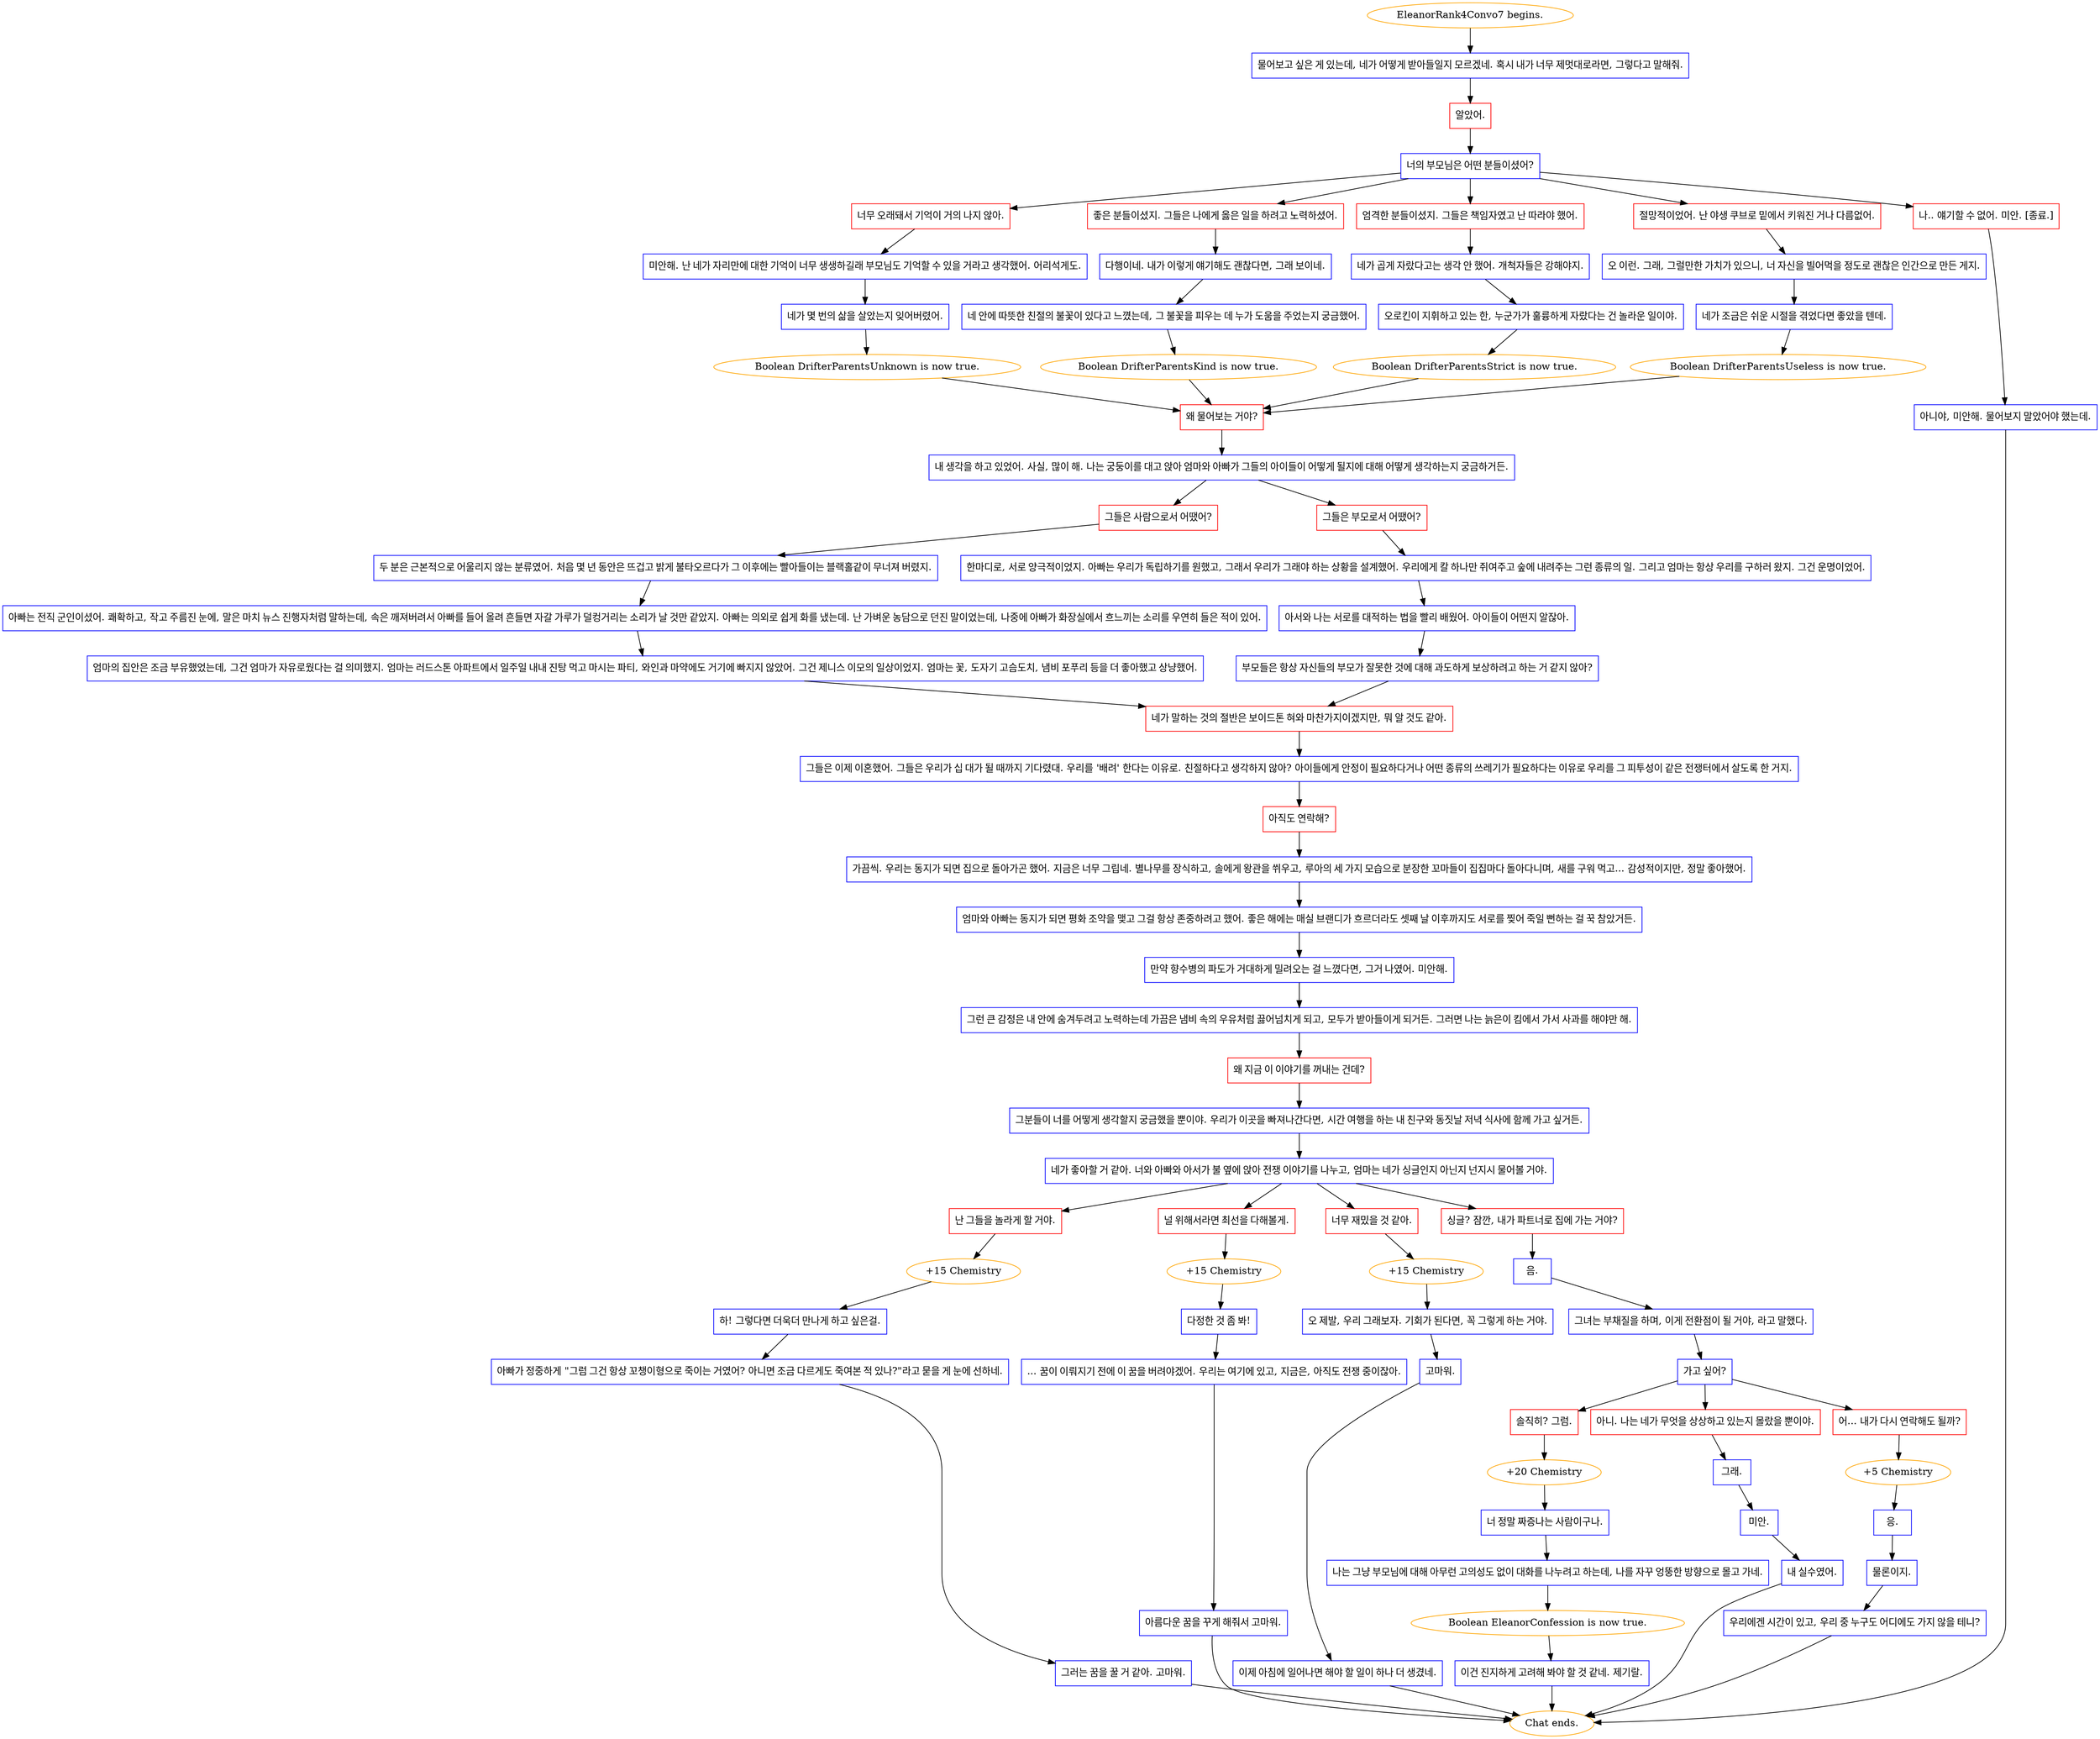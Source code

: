 digraph {
	"EleanorRank4Convo7 begins." [color=orange];
		"EleanorRank4Convo7 begins." -> j704288150;
	j704288150 [label="물어보고 싶은 게 있는데, 네가 어떻게 받아들일지 모르겠네. 혹시 내가 너무 제멋대로라면, 그렇다고 말해줘.",shape=box,color=blue];
		j704288150 -> j3537236531;
	j3537236531 [label="알았어.",shape=box,color=red];
		j3537236531 -> j3645406548;
	j3645406548 [label="너의 부모님은 어떤 분들이셨어?",shape=box,color=blue];
		j3645406548 -> j113465168;
		j3645406548 -> j2229424626;
		j3645406548 -> j927830426;
		j3645406548 -> j3695576717;
		j3645406548 -> j444575898;
	j113465168 [label="너무 오래돼서 기억이 거의 나지 않아.",shape=box,color=red];
		j113465168 -> j2250067747;
	j2229424626 [label="좋은 분들이셨지. 그들은 나에게 옳은 일을 하려고 노력하셨어.",shape=box,color=red];
		j2229424626 -> j3056823951;
	j927830426 [label="엄격한 분들이셨지. 그들은 책임자였고 난 따라야 했어.",shape=box,color=red];
		j927830426 -> j986042761;
	j3695576717 [label="절망적이었어. 난 야생 쿠브로 밑에서 키워진 거나 다름없어.",shape=box,color=red];
		j3695576717 -> j2103006770;
	j444575898 [label="나.. 얘기할 수 없어. 미안. [종료.]",shape=box,color=red];
		j444575898 -> j1981770774;
	j2250067747 [label="미안해. 난 네가 자리만에 대한 기억이 너무 생생하길래 부모님도 기억할 수 있을 거라고 생각했어. 어리석게도.",shape=box,color=blue];
		j2250067747 -> j346203438;
	j3056823951 [label="다행이네. 내가 이렇게 얘기해도 괜찮다면, 그래 보이네.",shape=box,color=blue];
		j3056823951 -> j3895399820;
	j986042761 [label="네가 곱게 자랐다고는 생각 안 했어. 개척자들은 강해야지.",shape=box,color=blue];
		j986042761 -> j2251699481;
	j2103006770 [label="오 이런. 그래, 그럴만한 가치가 있으니, 너 자신을 빌어먹을 정도로 괜찮은 인간으로 만든 게지.",shape=box,color=blue];
		j2103006770 -> j269803298;
	j1981770774 [label="아니야, 미안해. 물어보지 말았어야 했는데.",shape=box,color=blue];
		j1981770774 -> "Chat ends.";
	j346203438 [label="네가 몇 번의 삶을 살았는지 잊어버렸어.",shape=box,color=blue];
		j346203438 -> j238585208;
	j3895399820 [label="네 안에 따뜻한 친절의 불꽃이 있다고 느꼈는데, 그 불꽃을 피우는 데 누가 도움을 주었는지 궁금했어.",shape=box,color=blue];
		j3895399820 -> j4286275693;
	j2251699481 [label="오로킨이 지휘하고 있는 한, 누군가가 훌륭하게 자랐다는 건 놀라운 일이야.",shape=box,color=blue];
		j2251699481 -> j1304032333;
	j269803298 [label="네가 조금은 쉬운 시절을 겪었다면 좋았을 텐데.",shape=box,color=blue];
		j269803298 -> j1389558786;
	"Chat ends." [color=orange];
	j238585208 [label="Boolean DrifterParentsUnknown is now true.",color=orange];
		j238585208 -> j3593562934;
	j4286275693 [label="Boolean DrifterParentsKind is now true.",color=orange];
		j4286275693 -> j3593562934;
	j1304032333 [label="Boolean DrifterParentsStrict is now true.",color=orange];
		j1304032333 -> j3593562934;
	j1389558786 [label="Boolean DrifterParentsUseless is now true.",color=orange];
		j1389558786 -> j3593562934;
	j3593562934 [label="왜 물어보는 거야?",shape=box,color=red];
		j3593562934 -> j1726126294;
	j1726126294 [label="내 생각을 하고 있었어. 사실, 많이 해. 나는 궁둥이를 대고 앉아 엄마와 아빠가 그들의 아이들이 어떻게 될지에 대해 어떻게 생각하는지 궁금하거든.",shape=box,color=blue];
		j1726126294 -> j2879771793;
		j1726126294 -> j991234054;
	j2879771793 [label="그들은 사람으로서 어땠어?",shape=box,color=red];
		j2879771793 -> j1176218451;
	j991234054 [label="그들은 부모로서 어땠어?",shape=box,color=red];
		j991234054 -> j4201618440;
	j1176218451 [label="두 분은 근본적으로 어울리지 않는 분류였어. 처음 몇 년 동안은 뜨겁고 밝게 불타오르다가 그 이후에는 빨아들이는 블랙홀같이 무너져 버렸지.",shape=box,color=blue];
		j1176218451 -> j3817511167;
	j4201618440 [label="한마디로, 서로 양극적이었지. 아빠는 우리가 독립하기를 원했고, 그래서 우리가 그래야 하는 상황을 설계했어. 우리에게 칼 하나만 쥐여주고 숲에 내려주는 그런 종류의 일. 그리고 엄마는 항상 우리를 구하러 왔지. 그건 운명이었어.",shape=box,color=blue];
		j4201618440 -> j3711059875;
	j3817511167 [label="아빠는 전직 군인이셨어. 쾌확하고, 작고 주름진 눈에, 말은 마치 뉴스 진행자처럼 말하는데, 속은 깨져버려서 아빠를 들어 올려 흔들면 자갈 가루가 덜컹거리는 소리가 날 것만 같았지. 아빠는 의외로 쉽게 화를 냈는데. 난 가벼운 농담으로 던진 말이었는데, 나중에 아빠가 화장실에서 흐느끼는 소리를 우연히 들은 적이 있어.",shape=box,color=blue];
		j3817511167 -> j604175718;
	j3711059875 [label="아서와 나는 서로를 대적하는 법을 빨리 배웠어. 아이들이 어떤지 알잖아.",shape=box,color=blue];
		j3711059875 -> j1619533511;
	j604175718 [label="엄마의 집안은 조금 부유했었는데, 그건 엄마가 자유로웠다는 걸 의미했지. 엄마는 러드스톤 아파트에서 일주일 내내 진탕 먹고 마시는 파티, 와인과 마약에도 거기에 빠지지 않았어. 그건 제니스 이모의 일상이었지. 엄마는 꽃, 도자기 고슴도치, 냄비 포푸리 등을 더 좋아했고 상냥했어.",shape=box,color=blue];
		j604175718 -> j937388662;
	j1619533511 [label="부모들은 항상 자신들의 부모가 잘못한 것에 대해 과도하게 보상하려고 하는 거 같지 않아?",shape=box,color=blue];
		j1619533511 -> j937388662;
	j937388662 [label="네가 말하는 것의 절반은 보이드톤 혀와 마찬가지이겠지만, 뭐 알 것도 같아.",shape=box,color=red];
		j937388662 -> j996692958;
	j996692958 [label="그들은 이제 이혼했어. 그들은 우리가 십 대가 될 때까지 기다렸대. 우리를 '배려' 한다는 이유로. 친절하다고 생각하지 않아? 아이들에게 안정이 필요하다거나 어떤 종류의 쓰레기가 필요하다는 이유로 우리를 그 피투성이 같은 전쟁터에서 살도록 한 거지.",shape=box,color=blue];
		j996692958 -> j1026516721;
	j1026516721 [label="아직도 연락해?",shape=box,color=red];
		j1026516721 -> j1542833309;
	j1542833309 [label="가끔씩. 우리는 동지가 되면 집으로 돌아가곤 했어. 지금은 너무 그립네. 별나무를 장식하고, 솔에게 왕관을 쒸우고, 루아의 세 가지 모습으로 분장한 꼬마들이 집집마다 돌아다니며, 새를 구워 먹고... 감성적이지만, 정말 좋아했어.",shape=box,color=blue];
		j1542833309 -> j753186218;
	j753186218 [label="엄마와 아빠는 동지가 되면 평화 조약을 맺고 그걸 항상 존중하려고 했어. 좋은 해에는 매실 브랜디가 흐르더라도 셋째 날 이후까지도 서로를 찢어 죽일 뻔하는 걸 꾹 참았거든.",shape=box,color=blue];
		j753186218 -> j127938481;
	j127938481 [label="만약 향수병의 파도가 거대하게 밀려오는 걸 느꼈다면, 그거 나였어. 미안해.",shape=box,color=blue];
		j127938481 -> j2114883585;
	j2114883585 [label="그런 큰 감정은 내 안에 숨겨두려고 노력하는데 가끔은 냄비 속의 우유처럼 끓어넘치게 되고, 모두가 받아들이게 되거든. 그러면 나는 늙은이 킴에서 가서 사과를 해야만 해.",shape=box,color=blue];
		j2114883585 -> j1322102000;
	j1322102000 [label="왜 지금 이 이야기를 꺼내는 건데?",shape=box,color=red];
		j1322102000 -> j986016931;
	j986016931 [label="그분들이 너를 어떻게 생각할지 궁금했을 뿐이야. 우리가 이곳을 빠져나간다면, 시간 여행을 하는 내 친구와 동짓날 저녁 식사에 함께 가고 싶거든.",shape=box,color=blue];
		j986016931 -> j4031597013;
	j4031597013 [label="네가 좋아할 거 같아. 너와 아빠와 아서가 불 옆에 앉아 전쟁 이야기를 나누고, 엄마는 네가 싱글인지 아닌지 넌지시 물어볼 거야.",shape=box,color=blue];
		j4031597013 -> j3246546151;
		j4031597013 -> j1601232919;
		j4031597013 -> j338796574;
		j4031597013 -> j3584395408;
	j3246546151 [label="난 그들을 놀라게 할 거야.",shape=box,color=red];
		j3246546151 -> j3678135179;
	j1601232919 [label="널 위해서라면 최선을 다해볼게.",shape=box,color=red];
		j1601232919 -> j1691865941;
	j338796574 [label="너무 재밌을 것 같아.",shape=box,color=red];
		j338796574 -> j2893241549;
	j3584395408 [label="싱글? 잠깐, 내가 파트너로 집에 가는 거야?",shape=box,color=red];
		j3584395408 -> j3665165863;
	j3678135179 [label="+15 Chemistry",color=orange];
		j3678135179 -> j970396902;
	j1691865941 [label="+15 Chemistry",color=orange];
		j1691865941 -> j3440879378;
	j2893241549 [label="+15 Chemistry",color=orange];
		j2893241549 -> j1266989032;
	j3665165863 [label="음.",shape=box,color=blue];
		j3665165863 -> j600621012;
	j970396902 [label="하! 그렇다면 더욱더 만나게 하고 싶은걸.",shape=box,color=blue];
		j970396902 -> j2394134317;
	j3440879378 [label="다정한 것 좀 봐!",shape=box,color=blue];
		j3440879378 -> j3292864231;
	j1266989032 [label="오 제발, 우리 그래보자. 기회가 된다면, 꼭 그렇게 하는 거야.",shape=box,color=blue];
		j1266989032 -> j1531312464;
	j600621012 [label="그녀는 부채질을 하며, 이게 전환점이 될 거야, 라고 말했다.",shape=box,color=blue];
		j600621012 -> j33465361;
	j2394134317 [label="아빠가 정중하게 \"그럼 그건 항상 꼬챙이형으로 죽이는 거였어? 아니면 조금 다르게도 죽여본 적 있나?\"라고 묻을 게 눈에 선하네.",shape=box,color=blue];
		j2394134317 -> j3797327116;
	j3292864231 [label="... 꿈이 이뤄지기 전에 이 꿈을 버려야겠어. 우리는 여기에 있고, 지금은, 아직도 전쟁 중이잖아.",shape=box,color=blue];
		j3292864231 -> j3177680142;
	j1531312464 [label="고마워.",shape=box,color=blue];
		j1531312464 -> j2594210009;
	j33465361 [label="가고 싶어?",shape=box,color=blue];
		j33465361 -> j1959043340;
		j33465361 -> j1787935768;
		j33465361 -> j3585634313;
	j3797327116 [label="그러는 꿈을 꿀 거 같아. 고마워.",shape=box,color=blue];
		j3797327116 -> "Chat ends.";
	j3177680142 [label="아름다운 꿈을 꾸게 해줘서 고마워.",shape=box,color=blue];
		j3177680142 -> "Chat ends.";
	j2594210009 [label="이제 아침에 일어나면 해야 할 일이 하나 더 생겼네.",shape=box,color=blue];
		j2594210009 -> "Chat ends.";
	j1959043340 [label="솔직히? 그럼.",shape=box,color=red];
		j1959043340 -> j4193619142;
	j1787935768 [label="아니. 나는 네가 무엇을 상상하고 있는지 몰랐을 뿐이야.",shape=box,color=red];
		j1787935768 -> j3404153632;
	j3585634313 [label="어... 내가 다시 연락해도 될까?",shape=box,color=red];
		j3585634313 -> j3262841939;
	j4193619142 [label="+20 Chemistry",color=orange];
		j4193619142 -> j909150675;
	j3404153632 [label="그래.",shape=box,color=blue];
		j3404153632 -> j103735677;
	j3262841939 [label="+5 Chemistry",color=orange];
		j3262841939 -> j552327478;
	j909150675 [label="너 정말 짜증나는 사람이구나.",shape=box,color=blue];
		j909150675 -> j91792057;
	j103735677 [label="미안.",shape=box,color=blue];
		j103735677 -> j2393469311;
	j552327478 [label="응.",shape=box,color=blue];
		j552327478 -> j607420966;
	j91792057 [label="나는 그냥 부모님에 대해 아무런 고의성도 없이 대화를 나누려고 하는데, 나를 자꾸 엉뚱한 방향으로 몰고 가네.",shape=box,color=blue];
		j91792057 -> j221681843;
	j2393469311 [label="내 실수였어.",shape=box,color=blue];
		j2393469311 -> "Chat ends.";
	j607420966 [label="물론이지.",shape=box,color=blue];
		j607420966 -> j3358567615;
	j221681843 [label="Boolean EleanorConfession is now true.",color=orange];
		j221681843 -> j2175335683;
	j3358567615 [label="우리에겐 시간이 있고, 우리 중 누구도 어디에도 가지 않을 테니?",shape=box,color=blue];
		j3358567615 -> "Chat ends.";
	j2175335683 [label="이건 진지하게 고려해 봐야 할 것 같네. 제기랄.",shape=box,color=blue];
		j2175335683 -> "Chat ends.";
}